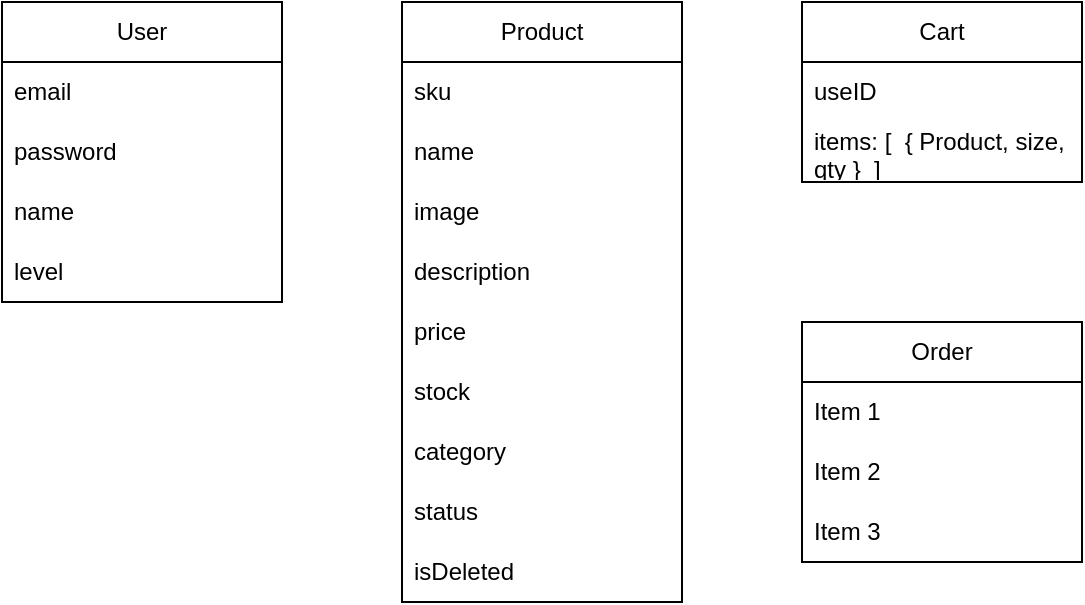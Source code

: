 <mxfile version="24.3.1" type="github">
  <diagram name="페이지-1" id="DgrLe5uK-RSY4BYZjeTq">
    <mxGraphModel dx="1434" dy="746" grid="1" gridSize="10" guides="1" tooltips="1" connect="1" arrows="1" fold="1" page="1" pageScale="1" pageWidth="827" pageHeight="1169" math="0" shadow="0">
      <root>
        <mxCell id="0" />
        <mxCell id="1" parent="0" />
        <mxCell id="7xB_dO6fkHdDOERRDcjT-1" value="User" style="swimlane;fontStyle=0;childLayout=stackLayout;horizontal=1;startSize=30;horizontalStack=0;resizeParent=1;resizeParentMax=0;resizeLast=0;collapsible=1;marginBottom=0;whiteSpace=wrap;html=1;" vertex="1" parent="1">
          <mxGeometry x="80" y="200" width="140" height="150" as="geometry" />
        </mxCell>
        <mxCell id="7xB_dO6fkHdDOERRDcjT-2" value="email" style="text;strokeColor=none;fillColor=none;align=left;verticalAlign=middle;spacingLeft=4;spacingRight=4;overflow=hidden;points=[[0,0.5],[1,0.5]];portConstraint=eastwest;rotatable=0;whiteSpace=wrap;html=1;" vertex="1" parent="7xB_dO6fkHdDOERRDcjT-1">
          <mxGeometry y="30" width="140" height="30" as="geometry" />
        </mxCell>
        <mxCell id="7xB_dO6fkHdDOERRDcjT-3" value="password" style="text;strokeColor=none;fillColor=none;align=left;verticalAlign=middle;spacingLeft=4;spacingRight=4;overflow=hidden;points=[[0,0.5],[1,0.5]];portConstraint=eastwest;rotatable=0;whiteSpace=wrap;html=1;" vertex="1" parent="7xB_dO6fkHdDOERRDcjT-1">
          <mxGeometry y="60" width="140" height="30" as="geometry" />
        </mxCell>
        <mxCell id="7xB_dO6fkHdDOERRDcjT-4" value="name" style="text;strokeColor=none;fillColor=none;align=left;verticalAlign=middle;spacingLeft=4;spacingRight=4;overflow=hidden;points=[[0,0.5],[1,0.5]];portConstraint=eastwest;rotatable=0;whiteSpace=wrap;html=1;" vertex="1" parent="7xB_dO6fkHdDOERRDcjT-1">
          <mxGeometry y="90" width="140" height="30" as="geometry" />
        </mxCell>
        <mxCell id="7xB_dO6fkHdDOERRDcjT-9" value="level" style="text;strokeColor=none;fillColor=none;align=left;verticalAlign=middle;spacingLeft=4;spacingRight=4;overflow=hidden;points=[[0,0.5],[1,0.5]];portConstraint=eastwest;rotatable=0;whiteSpace=wrap;html=1;" vertex="1" parent="7xB_dO6fkHdDOERRDcjT-1">
          <mxGeometry y="120" width="140" height="30" as="geometry" />
        </mxCell>
        <mxCell id="7xB_dO6fkHdDOERRDcjT-10" value="Product" style="swimlane;fontStyle=0;childLayout=stackLayout;horizontal=1;startSize=30;horizontalStack=0;resizeParent=1;resizeParentMax=0;resizeLast=0;collapsible=1;marginBottom=0;whiteSpace=wrap;html=1;" vertex="1" parent="1">
          <mxGeometry x="280" y="200" width="140" height="300" as="geometry" />
        </mxCell>
        <mxCell id="7xB_dO6fkHdDOERRDcjT-11" value="sku" style="text;strokeColor=none;fillColor=none;align=left;verticalAlign=middle;spacingLeft=4;spacingRight=4;overflow=hidden;points=[[0,0.5],[1,0.5]];portConstraint=eastwest;rotatable=0;whiteSpace=wrap;html=1;" vertex="1" parent="7xB_dO6fkHdDOERRDcjT-10">
          <mxGeometry y="30" width="140" height="30" as="geometry" />
        </mxCell>
        <mxCell id="7xB_dO6fkHdDOERRDcjT-12" value="name" style="text;strokeColor=none;fillColor=none;align=left;verticalAlign=middle;spacingLeft=4;spacingRight=4;overflow=hidden;points=[[0,0.5],[1,0.5]];portConstraint=eastwest;rotatable=0;whiteSpace=wrap;html=1;" vertex="1" parent="7xB_dO6fkHdDOERRDcjT-10">
          <mxGeometry y="60" width="140" height="30" as="geometry" />
        </mxCell>
        <mxCell id="7xB_dO6fkHdDOERRDcjT-13" value="image" style="text;strokeColor=none;fillColor=none;align=left;verticalAlign=middle;spacingLeft=4;spacingRight=4;overflow=hidden;points=[[0,0.5],[1,0.5]];portConstraint=eastwest;rotatable=0;whiteSpace=wrap;html=1;" vertex="1" parent="7xB_dO6fkHdDOERRDcjT-10">
          <mxGeometry y="90" width="140" height="30" as="geometry" />
        </mxCell>
        <mxCell id="7xB_dO6fkHdDOERRDcjT-14" value="description" style="text;strokeColor=none;fillColor=none;align=left;verticalAlign=middle;spacingLeft=4;spacingRight=4;overflow=hidden;points=[[0,0.5],[1,0.5]];portConstraint=eastwest;rotatable=0;whiteSpace=wrap;html=1;" vertex="1" parent="7xB_dO6fkHdDOERRDcjT-10">
          <mxGeometry y="120" width="140" height="30" as="geometry" />
        </mxCell>
        <mxCell id="7xB_dO6fkHdDOERRDcjT-15" value="price" style="text;strokeColor=none;fillColor=none;align=left;verticalAlign=middle;spacingLeft=4;spacingRight=4;overflow=hidden;points=[[0,0.5],[1,0.5]];portConstraint=eastwest;rotatable=0;whiteSpace=wrap;html=1;" vertex="1" parent="7xB_dO6fkHdDOERRDcjT-10">
          <mxGeometry y="150" width="140" height="30" as="geometry" />
        </mxCell>
        <mxCell id="7xB_dO6fkHdDOERRDcjT-16" value="stock" style="text;strokeColor=none;fillColor=none;align=left;verticalAlign=middle;spacingLeft=4;spacingRight=4;overflow=hidden;points=[[0,0.5],[1,0.5]];portConstraint=eastwest;rotatable=0;whiteSpace=wrap;html=1;" vertex="1" parent="7xB_dO6fkHdDOERRDcjT-10">
          <mxGeometry y="180" width="140" height="30" as="geometry" />
        </mxCell>
        <mxCell id="7xB_dO6fkHdDOERRDcjT-22" value="category" style="text;strokeColor=none;fillColor=none;align=left;verticalAlign=middle;spacingLeft=4;spacingRight=4;overflow=hidden;points=[[0,0.5],[1,0.5]];portConstraint=eastwest;rotatable=0;whiteSpace=wrap;html=1;" vertex="1" parent="7xB_dO6fkHdDOERRDcjT-10">
          <mxGeometry y="210" width="140" height="30" as="geometry" />
        </mxCell>
        <mxCell id="7xB_dO6fkHdDOERRDcjT-17" value="status" style="text;strokeColor=none;fillColor=none;align=left;verticalAlign=middle;spacingLeft=4;spacingRight=4;overflow=hidden;points=[[0,0.5],[1,0.5]];portConstraint=eastwest;rotatable=0;whiteSpace=wrap;html=1;" vertex="1" parent="7xB_dO6fkHdDOERRDcjT-10">
          <mxGeometry y="240" width="140" height="30" as="geometry" />
        </mxCell>
        <mxCell id="7xB_dO6fkHdDOERRDcjT-23" value="isDeleted" style="text;strokeColor=none;fillColor=none;align=left;verticalAlign=middle;spacingLeft=4;spacingRight=4;overflow=hidden;points=[[0,0.5],[1,0.5]];portConstraint=eastwest;rotatable=0;whiteSpace=wrap;html=1;" vertex="1" parent="7xB_dO6fkHdDOERRDcjT-10">
          <mxGeometry y="270" width="140" height="30" as="geometry" />
        </mxCell>
        <mxCell id="7xB_dO6fkHdDOERRDcjT-24" value="Cart" style="swimlane;fontStyle=0;childLayout=stackLayout;horizontal=1;startSize=30;horizontalStack=0;resizeParent=1;resizeParentMax=0;resizeLast=0;collapsible=1;marginBottom=0;whiteSpace=wrap;html=1;" vertex="1" parent="1">
          <mxGeometry x="480" y="200" width="140" height="90" as="geometry" />
        </mxCell>
        <mxCell id="7xB_dO6fkHdDOERRDcjT-25" value="useID" style="text;strokeColor=none;fillColor=none;align=left;verticalAlign=middle;spacingLeft=4;spacingRight=4;overflow=hidden;points=[[0,0.5],[1,0.5]];portConstraint=eastwest;rotatable=0;whiteSpace=wrap;html=1;" vertex="1" parent="7xB_dO6fkHdDOERRDcjT-24">
          <mxGeometry y="30" width="140" height="30" as="geometry" />
        </mxCell>
        <mxCell id="7xB_dO6fkHdDOERRDcjT-26" value="items: [&amp;nbsp; { Product, size, qty }&amp;nbsp; ]" style="text;strokeColor=none;fillColor=none;align=left;verticalAlign=middle;spacingLeft=4;spacingRight=4;overflow=hidden;points=[[0,0.5],[1,0.5]];portConstraint=eastwest;rotatable=0;whiteSpace=wrap;html=1;" vertex="1" parent="7xB_dO6fkHdDOERRDcjT-24">
          <mxGeometry y="60" width="140" height="30" as="geometry" />
        </mxCell>
        <mxCell id="7xB_dO6fkHdDOERRDcjT-32" value="Order" style="swimlane;fontStyle=0;childLayout=stackLayout;horizontal=1;startSize=30;horizontalStack=0;resizeParent=1;resizeParentMax=0;resizeLast=0;collapsible=1;marginBottom=0;whiteSpace=wrap;html=1;" vertex="1" parent="1">
          <mxGeometry x="480" y="360" width="140" height="120" as="geometry" />
        </mxCell>
        <mxCell id="7xB_dO6fkHdDOERRDcjT-33" value="Item 1" style="text;strokeColor=none;fillColor=none;align=left;verticalAlign=middle;spacingLeft=4;spacingRight=4;overflow=hidden;points=[[0,0.5],[1,0.5]];portConstraint=eastwest;rotatable=0;whiteSpace=wrap;html=1;" vertex="1" parent="7xB_dO6fkHdDOERRDcjT-32">
          <mxGeometry y="30" width="140" height="30" as="geometry" />
        </mxCell>
        <mxCell id="7xB_dO6fkHdDOERRDcjT-34" value="Item 2" style="text;strokeColor=none;fillColor=none;align=left;verticalAlign=middle;spacingLeft=4;spacingRight=4;overflow=hidden;points=[[0,0.5],[1,0.5]];portConstraint=eastwest;rotatable=0;whiteSpace=wrap;html=1;" vertex="1" parent="7xB_dO6fkHdDOERRDcjT-32">
          <mxGeometry y="60" width="140" height="30" as="geometry" />
        </mxCell>
        <mxCell id="7xB_dO6fkHdDOERRDcjT-35" value="Item 3" style="text;strokeColor=none;fillColor=none;align=left;verticalAlign=middle;spacingLeft=4;spacingRight=4;overflow=hidden;points=[[0,0.5],[1,0.5]];portConstraint=eastwest;rotatable=0;whiteSpace=wrap;html=1;" vertex="1" parent="7xB_dO6fkHdDOERRDcjT-32">
          <mxGeometry y="90" width="140" height="30" as="geometry" />
        </mxCell>
      </root>
    </mxGraphModel>
  </diagram>
</mxfile>
